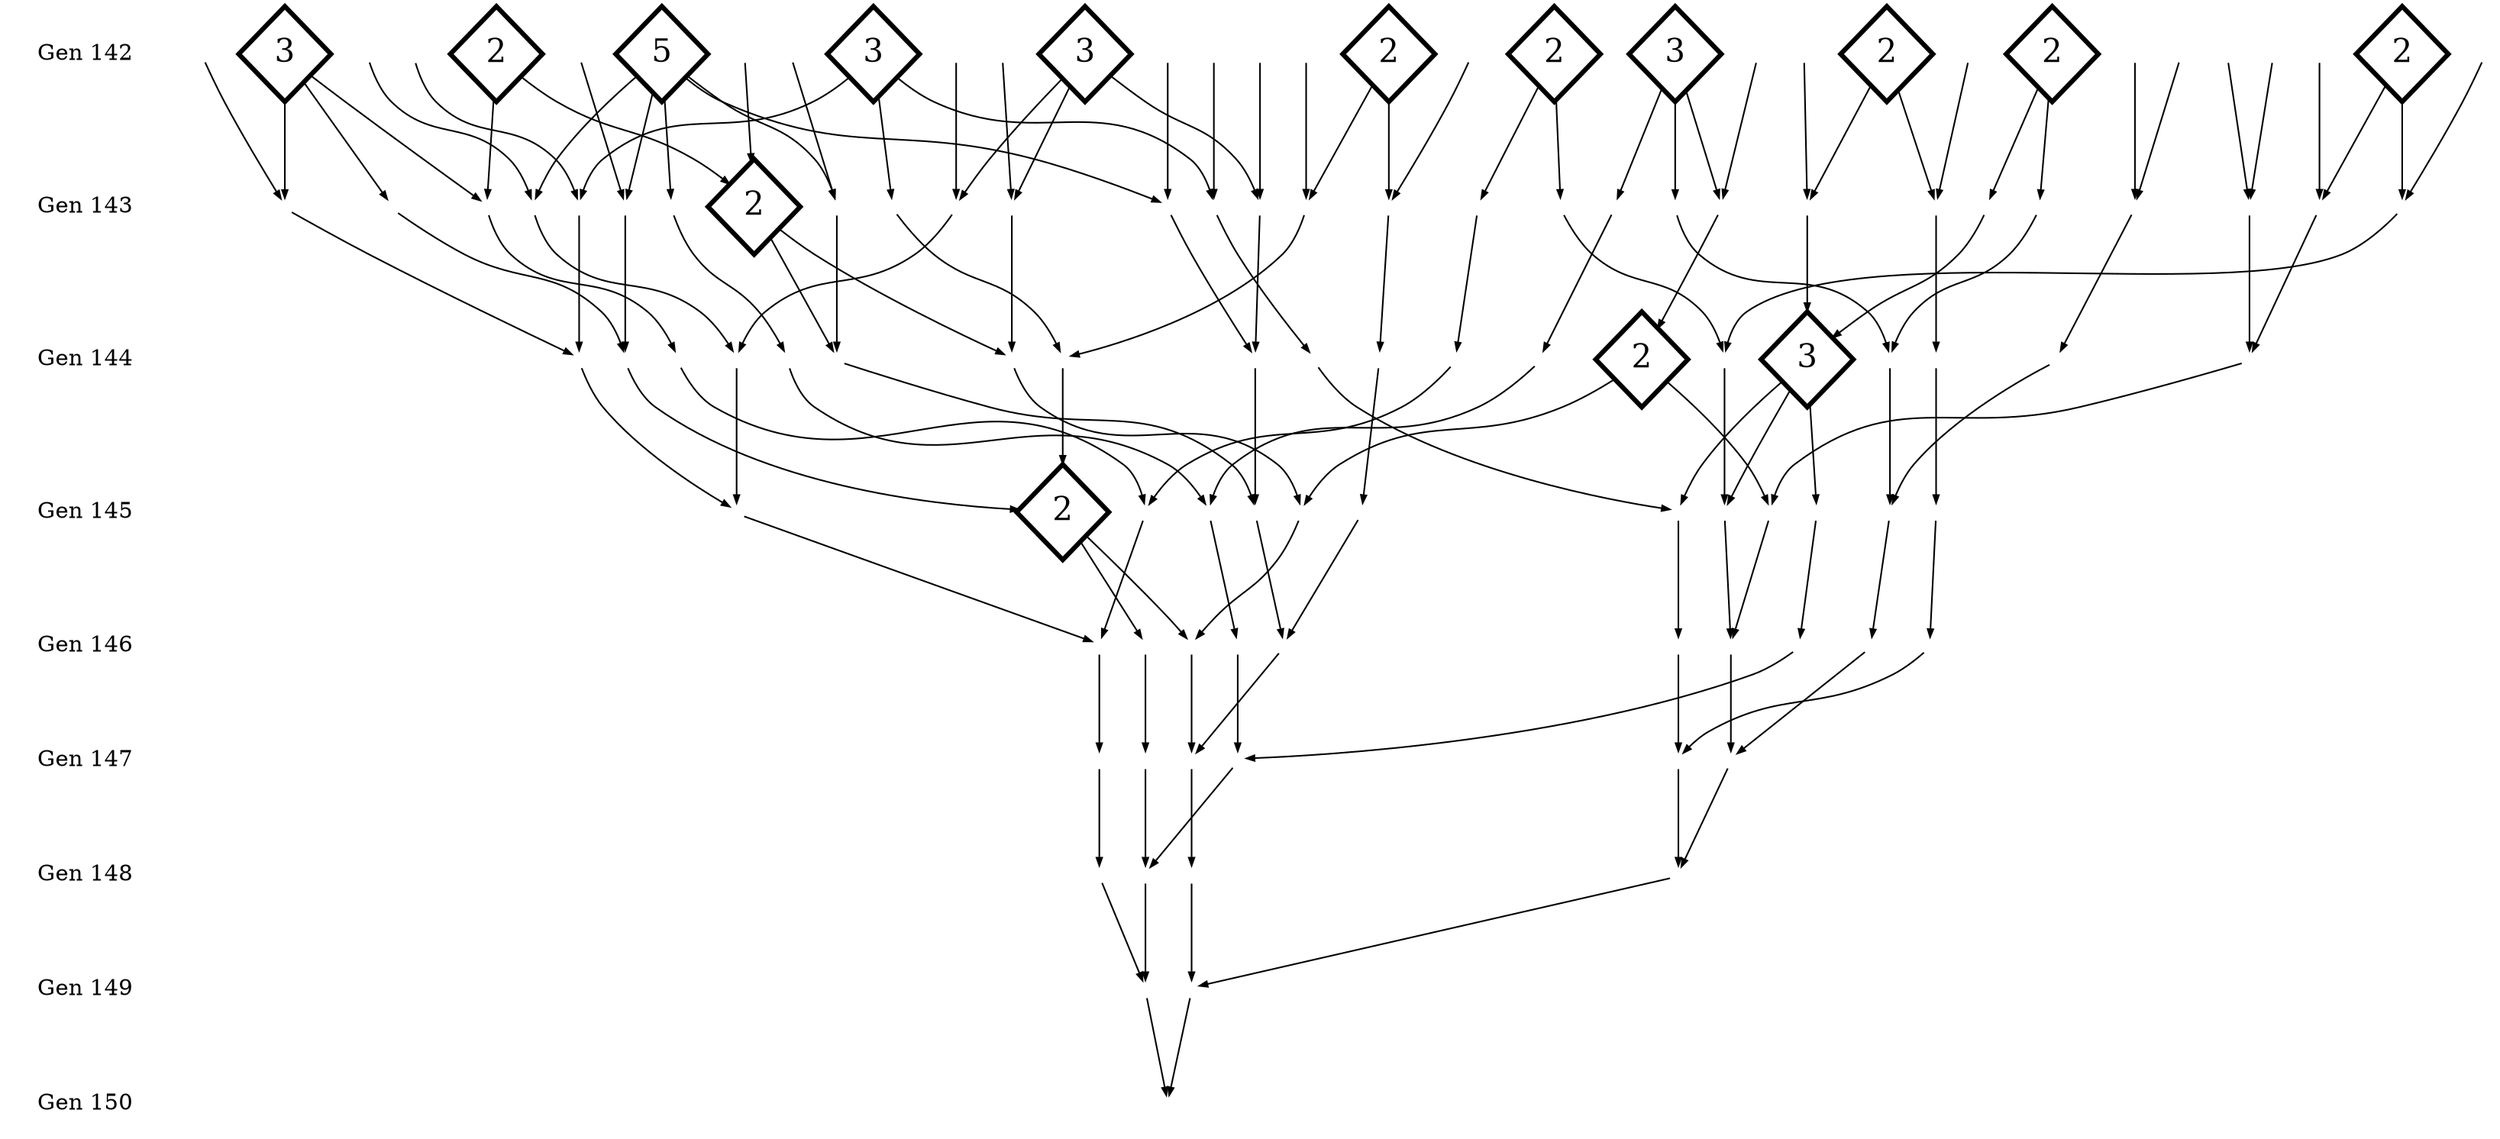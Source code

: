 digraph G {
	node [penwidth=0]
	"Gen 142" -> "Gen 143" -> "Gen 144" -> "Gen 145" -> "Gen 146" -> "Gen 147" -> "Gen 148" -> "Gen 149" -> "Gen 150" [style=invis];
	node[shape=point, width=0.15, height=0.15, fillcolor="white"];
	edge[arrowsize=0.5];
	"142:707" -> "143:803";
	"142:637" -> "143:803";
	"142:721" -> "143:004";
	"142:611" -> "143:301";
	"142:906" -> "143:373";
	"142:795" -> "143:373";
	"142:297" -> "143:815";
	"142:346" -> "143:098";
	"142:362" -> "143:098";
	"142:318" -> "143:934";
	"142:906" -> "143:957";
	"142:861" -> "143:140";
	"142:668" -> "143:140";
	"142:906" -> "143:316";
	"142:774" -> "143:316";
	"142:259" -> "143:407";
	"142:721" -> "143:407";
	"142:611" -> "143:754";
	"142:550" -> "143:754";
	"142:129" -> "143:821";
	"142:611" -> "143:821";
	"142:715" -> "143:395";
	"142:376" -> "143:950";
	"142:637" -> "143:950";
	"142:863" -> "143:430";
	"142:906" -> "143:430";
	"142:861" -> "143:886";
	"142:872" -> "143:886";
	"142:906" -> "143:567";
	"142:420" -> "143:567";
	"142:129" -> "143:103";
	"142:095" -> "143:103";
	"142:634" -> "143:014";
	"142:318" -> "143:014";
	"142:861" -> "143:035";
	"142:109" -> "143:035";
	"142:362" -> "143:984";
	"142:470" -> "143:984";
	"142:505" -> "143:109";
	"142:721" -> "143:109";
	"142:145" -> "143:276";
	"142:428" -> "143:276";
	"142:715" -> "143:829";
	"142:826" -> "143:875";
	"142:145" -> "143:875";
	"142:106" -> "143:514";
	"142:282" -> "143:514";
	"142:297" -> "143:076";
	"142:318" -> "143:759";
	"142:238" -> "143:414";
	"142:676" -> "143:414";
	"143:803" -> "144:805";
	"143:004" -> "144:805";
	"143:301" -> "144:312";
	"143:373" -> "144:312";
	"143:815" -> "144:535";
	"143:098" -> "144:535";
	"143:934" -> "144:855";
	"143:957" -> "144:121";
	"143:140" -> "144:963";
	"143:316" -> "144:963";
	"143:407" -> "144:323";
	"143:754" -> "144:323";
	"143:821" -> "144:132";
	"143:395" -> "144:430";
	"143:950" -> "144:477";
	"143:430" -> "144:820";
	"143:886" -> "144:820";
	"143:567" -> "144:562";
	"143:103" -> "144:562";
	"143:014" -> "144:795";
	"143:103" -> "144:893";
	"143:035" -> "144:893";
	"143:984" -> "144:981";
	"143:109" -> "144:633";
	"143:276" -> "144:715";
	"143:829" -> "144:715";
	"143:875" -> "144:259";
	"143:514" -> "144:259";
	"143:076" -> "144:334";
	"143:759" -> "144:334";
	"143:414" -> "144:917";
	"144:805" -> "145:184";
	"144:312" -> "145:184";
	"144:535" -> "145:744";
	"144:855" -> "145:765";
	"144:121" -> "145:765";
	"144:963" -> "145:269";
	"144:323" -> "145:269";
	"144:132" -> "145:955";
	"144:430" -> "145:955";
	"144:477" -> "145:997";
	"144:820" -> "145:471";
	"144:562" -> "145:471";
	"144:795" -> "145:285";
	"144:893" -> "145:285";
	"144:981" -> "145:268";
	"144:535" -> "145:390";
	"144:633" -> "145:390";
	"144:535" -> "145:455";
	"144:715" -> "145:455";
	"144:259" -> "145:907";
	"144:795" -> "145:907";
	"144:334" -> "145:460";
	"144:917" -> "145:460";
	"145:184" -> "146:388";
	"145:744" -> "146:852";
	"145:765" -> "146:292";
	"145:269" -> "146:573";
	"145:955" -> "146:573";
	"145:997" -> "146:437";
	"145:471" -> "146:437";
	"145:184" -> "146:110";
	"145:285" -> "146:110";
	"145:268" -> "146:203";
	"145:390" -> "146:954";
	"145:455" -> "146:834";
	"145:907" -> "146:834";
	"145:460" -> "146:257";
	"146:388" -> "147:111";
	"146:852" -> "147:275";
	"146:292" -> "147:275";
	"146:573" -> "147:609";
	"146:437" -> "147:724";
	"146:110" -> "147:724";
	"146:203" -> "147:510";
	"146:954" -> "147:510";
	"146:834" -> "147:068";
	"146:257" -> "147:068";
	"147:111" -> "148:983";
	"147:275" -> "148:983";
	"147:609" -> "148:016";
	"147:724" -> "148:052";
	"147:510" -> "148:217";
	"147:068" -> "148:217";
	"148:983" -> "149:650";
	"148:016" -> "149:650";
	"148:052" -> "149:588";
	"148:217" -> "149:588";
	"149:650" -> "150:387";
	"149:588" -> "150:387";
	"142:906" [shape=diamond, penwidth=3, fontsize=20, label="5"];
	"144:535" [shape=diamond, penwidth=3, fontsize=20, label="3"];
	"142:861" [shape=diamond, penwidth=3, fontsize=20, label="3"];
	"142:721" [shape=diamond, penwidth=3, fontsize=20, label="3"];
	"142:611" [shape=diamond, penwidth=3, fontsize=20, label="3"];
	"142:318" [shape=diamond, penwidth=3, fontsize=20, label="3"];
	"145:184" [shape=diamond, penwidth=3, fontsize=20, label="2"];
	"144:795" [shape=diamond, penwidth=3, fontsize=20, label="2"];
	"143:103" [shape=diamond, penwidth=3, fontsize=20, label="2"];
	"142:715" [shape=diamond, penwidth=3, fontsize=20, label="2"];
	"142:637" [shape=diamond, penwidth=3, fontsize=20, label="2"];
	"142:362" [shape=diamond, penwidth=3, fontsize=20, label="2"];
	"142:297" [shape=diamond, penwidth=3, fontsize=20, label="2"];
	"142:145" [shape=diamond, penwidth=3, fontsize=20, label="2"];
	"142:129" [shape=diamond, penwidth=3, fontsize=20, label="2"];


	{ rank=same; "Gen 142", "142:297"}
	{ rank=same; "Gen 143", "143:414" }
	{ rank=same; "Gen 144", "144:805" }
	{ rank=same; "Gen 145", "145:907" }
	{ rank=same; "Gen 146", "146:257" }
	{ rank=same; "Gen 147", "147:068" }
	{ rank=same; "Gen 148", "148:016" }
	{ rank=same; "Gen 149", "149:650" }
	{ rank=same; "Gen 150", "150:387" }
}
